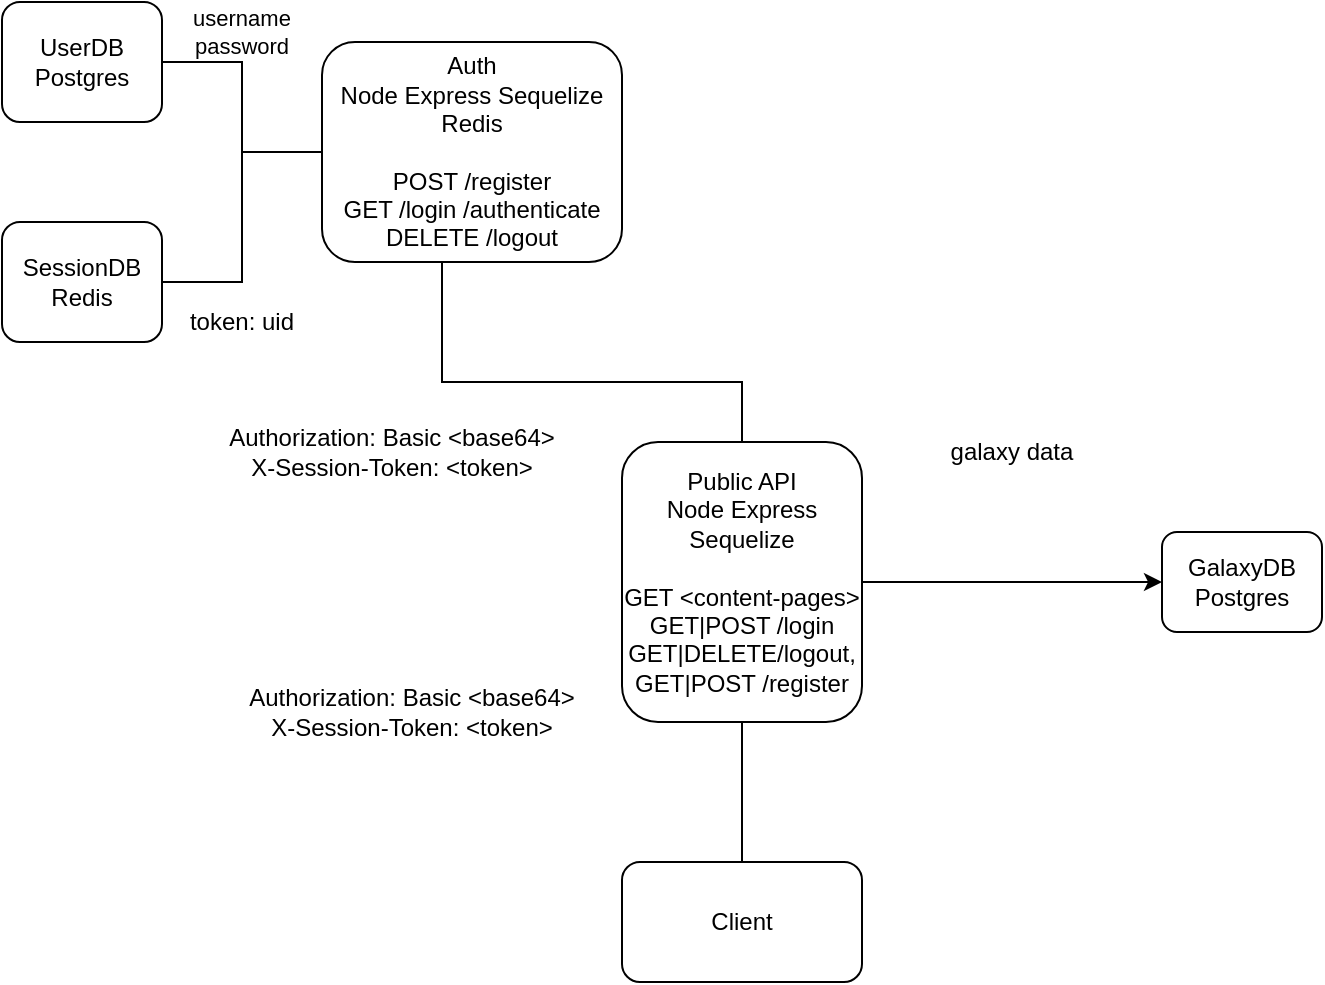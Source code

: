 <mxfile version="24.2.2" type="device">
  <diagram name="Page-1" id="-mHw6giU4msM1elWIZ3y">
    <mxGraphModel dx="410" dy="830" grid="1" gridSize="10" guides="1" tooltips="1" connect="1" arrows="1" fold="1" page="1" pageScale="1" pageWidth="850" pageHeight="1100" math="0" shadow="0">
      <root>
        <mxCell id="0" />
        <mxCell id="1" parent="0" />
        <mxCell id="w-C8GHnoNehhJUKiD736-12" style="edgeStyle=orthogonalEdgeStyle;rounded=0;orthogonalLoop=1;jettySize=auto;html=1;exitX=0;exitY=0.5;exitDx=0;exitDy=0;entryX=1;entryY=0.5;entryDx=0;entryDy=0;endArrow=none;endFill=0;" parent="1" source="w-C8GHnoNehhJUKiD736-2" target="w-C8GHnoNehhJUKiD736-4" edge="1">
          <mxGeometry relative="1" as="geometry" />
        </mxCell>
        <mxCell id="w-C8GHnoNehhJUKiD736-14" style="edgeStyle=orthogonalEdgeStyle;rounded=0;orthogonalLoop=1;jettySize=auto;html=1;exitX=0.5;exitY=1;exitDx=0;exitDy=0;entryX=0.5;entryY=0;entryDx=0;entryDy=0;endArrow=none;endFill=0;" parent="1" source="w-C8GHnoNehhJUKiD736-2" target="w-C8GHnoNehhJUKiD736-13" edge="1">
          <mxGeometry relative="1" as="geometry">
            <Array as="points">
              <mxPoint x="260" y="430" />
              <mxPoint x="410" y="430" />
            </Array>
          </mxGeometry>
        </mxCell>
        <mxCell id="w-C8GHnoNehhJUKiD736-2" value="&lt;div&gt;Auth&lt;/div&gt;&lt;div&gt;Node Express Sequelize Redis&lt;br&gt;&lt;/div&gt;&lt;div&gt;&lt;br&gt;&lt;/div&gt;&lt;div&gt;POST /register&lt;/div&gt;&lt;div&gt;GET /login /authenticate&lt;/div&gt;&lt;div&gt;DELETE /logout &lt;/div&gt;" style="rounded=1;whiteSpace=wrap;html=1;" parent="1" vertex="1">
          <mxGeometry x="200" y="260" width="150" height="110" as="geometry" />
        </mxCell>
        <mxCell id="w-C8GHnoNehhJUKiD736-10" style="edgeStyle=orthogonalEdgeStyle;rounded=0;orthogonalLoop=1;jettySize=auto;html=1;exitX=1;exitY=0.5;exitDx=0;exitDy=0;entryX=0;entryY=0.5;entryDx=0;entryDy=0;endArrow=none;endFill=0;" parent="1" source="w-C8GHnoNehhJUKiD736-3" target="w-C8GHnoNehhJUKiD736-2" edge="1">
          <mxGeometry relative="1" as="geometry" />
        </mxCell>
        <mxCell id="w-C8GHnoNehhJUKiD736-3" value="UserDB&lt;div&gt;Postgres&lt;br&gt;&lt;/div&gt;" style="rounded=1;whiteSpace=wrap;html=1;" parent="1" vertex="1">
          <mxGeometry x="40" y="240" width="80" height="60" as="geometry" />
        </mxCell>
        <mxCell id="w-C8GHnoNehhJUKiD736-4" value="&lt;div&gt;SessionDB&lt;/div&gt;&lt;div&gt;Redis&lt;br&gt;&lt;/div&gt;" style="rounded=1;whiteSpace=wrap;html=1;" parent="1" vertex="1">
          <mxGeometry x="40" y="350" width="80" height="60" as="geometry" />
        </mxCell>
        <mxCell id="JePsSGBnw0IzqoXGmrI3-2" style="edgeStyle=orthogonalEdgeStyle;rounded=0;orthogonalLoop=1;jettySize=auto;html=1;" edge="1" parent="1" source="w-C8GHnoNehhJUKiD736-13" target="w-C8GHnoNehhJUKiD736-17">
          <mxGeometry relative="1" as="geometry" />
        </mxCell>
        <mxCell id="w-C8GHnoNehhJUKiD736-13" value="&lt;div&gt;Public API&lt;br&gt;&lt;/div&gt;&lt;div&gt;Node Express Sequelize&lt;/div&gt;&lt;div&gt;&lt;br&gt;&lt;/div&gt;&lt;div&gt;GET &amp;lt;content-pages&amp;gt;&lt;br&gt;&lt;/div&gt;&lt;div&gt;GET|POST /login&lt;/div&gt;&lt;div&gt;GET|DELETE/logout,&lt;/div&gt;&lt;div&gt;GET|POST /register&lt;/div&gt;" style="rounded=1;whiteSpace=wrap;html=1;" parent="1" vertex="1">
          <mxGeometry x="350" y="460" width="120" height="140" as="geometry" />
        </mxCell>
        <mxCell id="w-C8GHnoNehhJUKiD736-15" value="&lt;div&gt;Authorization: Basic &amp;lt;base64&amp;gt;&lt;br&gt;&lt;/div&gt;&lt;div&gt;X-Session-Token: &amp;lt;token&amp;gt;&lt;br&gt;&lt;/div&gt;" style="text;html=1;align=center;verticalAlign=middle;whiteSpace=wrap;rounded=0;" parent="1" vertex="1">
          <mxGeometry x="150" y="440" width="170" height="50" as="geometry" />
        </mxCell>
        <mxCell id="w-C8GHnoNehhJUKiD736-17" value="&lt;div&gt;GalaxyDB&lt;/div&gt;&lt;div&gt;Postgres&lt;br&gt;&lt;/div&gt;" style="rounded=1;whiteSpace=wrap;html=1;" parent="1" vertex="1">
          <mxGeometry x="620" y="505" width="80" height="50" as="geometry" />
        </mxCell>
        <mxCell id="w-C8GHnoNehhJUKiD736-24" value="galaxy data" style="text;html=1;align=center;verticalAlign=middle;whiteSpace=wrap;rounded=0;" parent="1" vertex="1">
          <mxGeometry x="490" y="450" width="110" height="30" as="geometry" />
        </mxCell>
        <mxCell id="w-C8GHnoNehhJUKiD736-25" value="Client" style="rounded=1;whiteSpace=wrap;html=1;" parent="1" vertex="1">
          <mxGeometry x="350" y="670" width="120" height="60" as="geometry" />
        </mxCell>
        <mxCell id="w-C8GHnoNehhJUKiD736-26" value="" style="endArrow=none;html=1;rounded=0;entryX=0.5;entryY=1;entryDx=0;entryDy=0;exitX=0.5;exitY=0;exitDx=0;exitDy=0;" parent="1" source="w-C8GHnoNehhJUKiD736-25" target="w-C8GHnoNehhJUKiD736-13" edge="1">
          <mxGeometry width="50" height="50" relative="1" as="geometry">
            <mxPoint x="310" y="690" as="sourcePoint" />
            <mxPoint x="360" y="640" as="targetPoint" />
          </mxGeometry>
        </mxCell>
        <mxCell id="w-C8GHnoNehhJUKiD736-29" value="&lt;div&gt;Authorization: Basic &amp;lt;base64&amp;gt;&lt;br&gt;&lt;/div&gt;&lt;div&gt;X-Session-Token: &amp;lt;token&amp;gt;&lt;/div&gt;" style="text;html=1;align=center;verticalAlign=middle;whiteSpace=wrap;rounded=0;" parent="1" vertex="1">
          <mxGeometry x="160" y="570" width="170" height="50" as="geometry" />
        </mxCell>
        <mxCell id="w-C8GHnoNehhJUKiD736-31" value="token: uid" style="text;html=1;align=center;verticalAlign=middle;whiteSpace=wrap;rounded=0;" parent="1" vertex="1">
          <mxGeometry x="130" y="390" width="60" height="20" as="geometry" />
        </mxCell>
        <mxCell id="w-C8GHnoNehhJUKiD736-32" value="&lt;div&gt;username&lt;/div&gt;&lt;div&gt;password&lt;br&gt;&lt;/div&gt;" style="text;html=1;align=center;verticalAlign=middle;whiteSpace=wrap;rounded=0;fontFamily=Helvetica;fontSize=11;fontColor=default;labelBackgroundColor=default;" parent="1" vertex="1">
          <mxGeometry x="130" y="240" width="60" height="30" as="geometry" />
        </mxCell>
      </root>
    </mxGraphModel>
  </diagram>
</mxfile>
